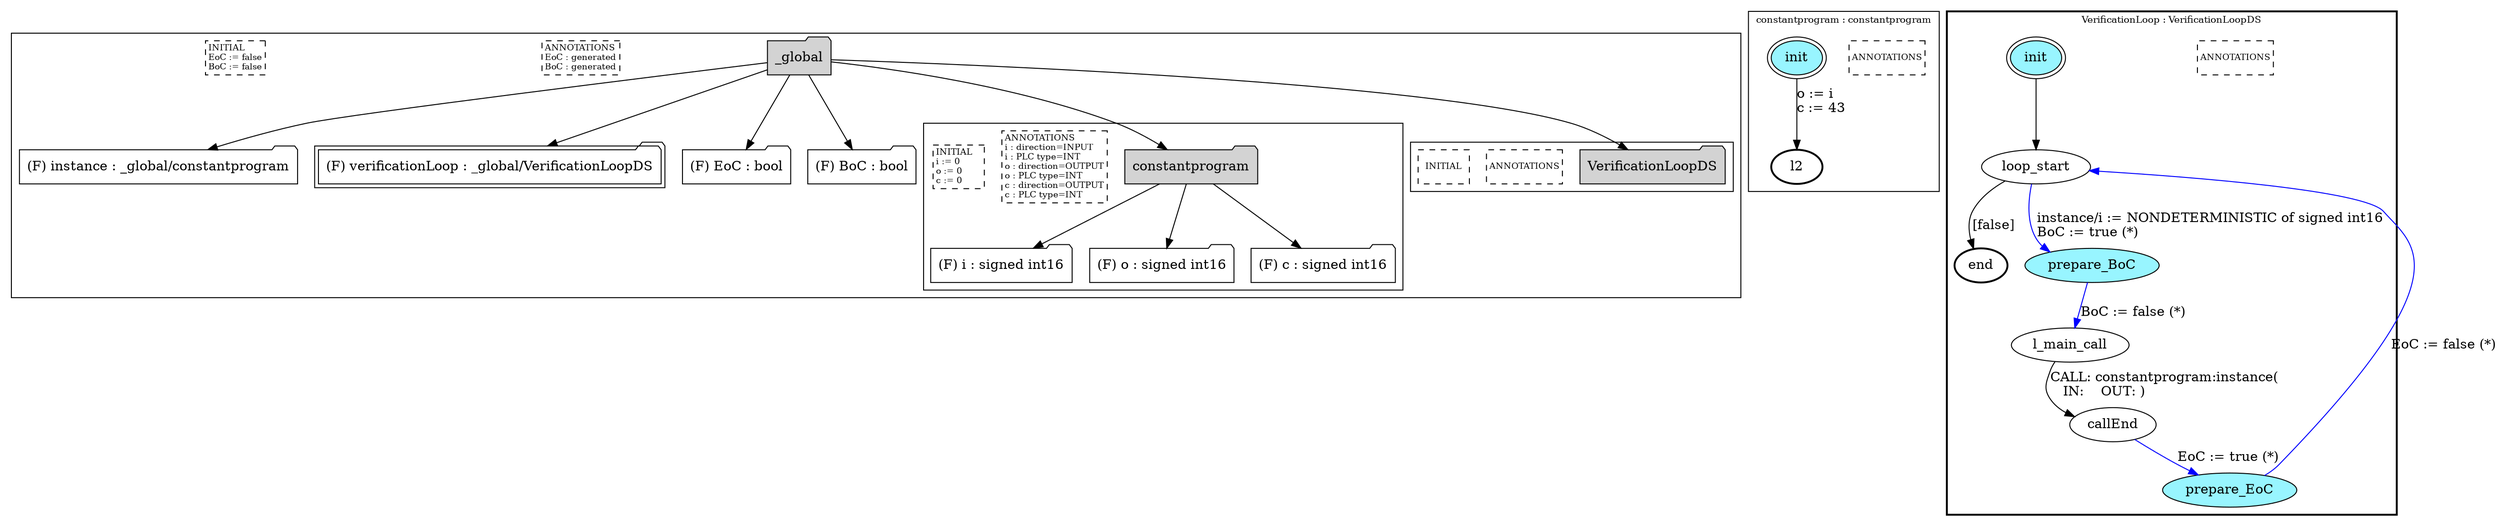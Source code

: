 digraph G {
	subgraph cluster__global934288610 {
		node [shape="folder", style="filled"];
		//label="_global";
		_global934288610 [label="_global"];
		_global934288610 -> instance1957005830;
		instance1957005830 [label = "(F) instance : _global/constantprogram", fillcolor="white" ];
		_global934288610 -> verificationLoop1154275164;
		verificationLoop1154275164 [label = "(F) verificationLoop : _global/VerificationLoopDS", fillcolor="white" , peripheries=2];
		_global934288610 -> EoC2030748640;
		EoC2030748640 [label = "(F) EoC : bool", fillcolor="white" ];
		_global934288610 -> BoC532732340;
		BoC532732340 [label = "(F) BoC : bool", fillcolor="white" ];
		_global934288610 -> constantprogram445170933;
		subgraph cluster_constantprogram445170933 {
			node [shape="folder", style="filled"];
			//label="constantprogram";
			constantprogram445170933 [label="constantprogram"];
			constantprogram445170933 -> i1678516587;
			i1678516587 [label = "(F) i : signed int16", fillcolor="white" ];
			constantprogram445170933 -> o1576874484;
			o1576874484 [label = "(F) o : signed int16", fillcolor="white" ];
			constantprogram445170933 -> c1467742939;
			c1467742939 [label = "(F) c : signed int16", fillcolor="white" ];
			
			annotations_pseudonode_constantprogram445170933 [
				label="ANNOTATIONS\li : direction=INPUT\li : PLC type=INT\lo : direction=OUTPUT\lo : PLC type=INT\lc : direction=OUTPUT\lc : PLC type=INT\l",
				fontsize=9, margin="0.04,0.04", fillcolor="white", shape="rectangle", style="dashed"];
			initamt_pseudonode_constantprogram445170933 [
				label="INITIAL\li := 0\lo := 0\lc := 0\l",
				fontsize=9, margin="0.04,0.04", fillcolor="lightyellow", shape="rectangle", style="dashed"];
		}
		_global934288610 -> VerificationLoopDS1922881634;
		subgraph cluster_VerificationLoopDS1922881634 {
			node [shape="folder", style="filled"];
			//label="VerificationLoopDS";
			VerificationLoopDS1922881634 [label="VerificationLoopDS"];
			
			annotations_pseudonode_VerificationLoopDS1922881634 [
				label="ANNOTATIONS",
				fontsize=9, margin="0.04,0.04", fillcolor="white", shape="rectangle", style="dashed"];
			initamt_pseudonode_VerificationLoopDS1922881634 [
				label="INITIAL",
				fontsize=9, margin="0.04,0.04", fillcolor="lightyellow", shape="rectangle", style="dashed"];
		}
		
		annotations_pseudonode__global934288610 [
			label="ANNOTATIONS\lEoC : generated\lBoC : generated\l",
			fontsize=9, margin="0.04,0.04", fillcolor="white", shape="rectangle", style="dashed"];
		initamt_pseudonode__global934288610 [
			label="INITIAL\lEoC := false\lBoC := false\l",
			fontsize=9, margin="0.04,0.04", fillcolor="lightyellow", shape="rectangle", style="dashed"];
	}
	subgraph clusterconstantprogram {
		node [style="filled"];
		color="black";
		fontsize=10;
		ranksep=0.4;
		
		label="constantprogram : constantprogram";
		
		annotations_pseudonode_constantprogram [
			label="ANNOTATIONS",
			fontsize=9, margin="0.04,0.04", fillcolor="white", shape="rectangle", style="dashed"];
		
		init_constantprogram [label="init", color="black", fillcolor="cadetblue1", peripheries=2, shape="ellipse"];
		l2_constantprogram [label="l2", color="black", fillcolor="white", style=bold, shape="ellipse"];
		init_constantprogram -> l2_constantprogram [color="black", label="o := i\lc := 43\l"];
	}
	subgraph clusterVerificationLoop {
		node [style="filled"];
		style=bold;
		color="black";
		fontsize=10;
		ranksep=0.4;
		
		label="VerificationLoop : VerificationLoopDS";
		
		annotations_pseudonode_VerificationLoop [
			label="ANNOTATIONS",
			fontsize=9, margin="0.04,0.04", fillcolor="white", shape="rectangle", style="dashed"];
		
		init_VerificationLoop [label="init", color="black", fillcolor="cadetblue1", peripheries=2, shape="ellipse"];
		end_VerificationLoop [label="end", color="black", fillcolor="cadetblue1", style=bold, shape="ellipse"];
		loop_start_VerificationLoop [label="loop_start", color="black", fillcolor="white", shape="ellipse"];
		prepare_BoC_VerificationLoop [label="prepare_BoC", color="black", fillcolor="cadetblue1", shape="ellipse"];
		l_main_call_VerificationLoop [label="l_main_call", color="black", fillcolor="white", shape="ellipse"];
		callEnd_VerificationLoop [label="callEnd", color="black", fillcolor="white", shape="ellipse"];
		prepare_EoC_VerificationLoop [label="prepare_EoC", color="black", fillcolor="cadetblue1", shape="ellipse"];
		init_VerificationLoop -> loop_start_VerificationLoop [color="black", label=""];
		loop_start_VerificationLoop -> prepare_BoC_VerificationLoop [color="blue", label="instance/i := NONDETERMINISTIC of signed int16\lBoC := true (*)\l"];
		prepare_BoC_VerificationLoop -> l_main_call_VerificationLoop [color="blue", label="BoC := false (*)"];
		l_main_call_VerificationLoop -> callEnd_VerificationLoop [color="black", label="CALL: constantprogram:instance(\l   IN:    OUT: )\l"];
		callEnd_VerificationLoop -> prepare_EoC_VerificationLoop [color="blue", label="EoC := true (*)"];
		prepare_EoC_VerificationLoop -> loop_start_VerificationLoop [color="blue", label="EoC := false (*)"];
		loop_start_VerificationLoop -> end_VerificationLoop [color="black", label="[false]"];
	}
}

